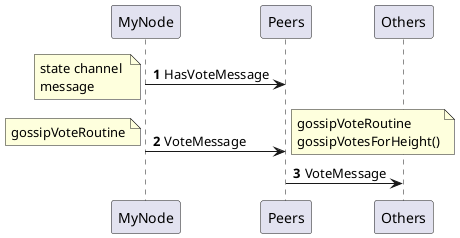@startuml
'https://plantuml.com/sequence-diagram

autonumber
MyNode->Peers:HasVoteMessage
note left: state channel \nmessage
MyNode->Peers:VoteMessage
note left:gossipVoteRoutine
note right:gossipVoteRoutine\ngossipVotesForHeight()
Peers->Others:VoteMessage
@enduml